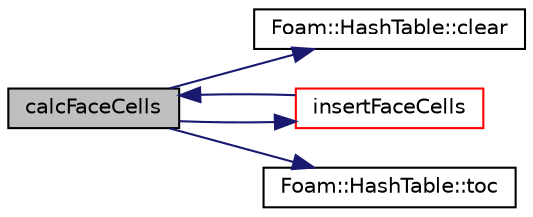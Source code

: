 digraph "calcFaceCells"
{
  bgcolor="transparent";
  edge [fontname="Helvetica",fontsize="10",labelfontname="Helvetica",labelfontsize="10"];
  node [fontname="Helvetica",fontsize="10",shape=record];
  rankdir="LR";
  Node396 [label="calcFaceCells",height=0.2,width=0.4,color="black", fillcolor="grey75", style="filled", fontcolor="black"];
  Node396 -> Node397 [color="midnightblue",fontsize="10",style="solid",fontname="Helvetica"];
  Node397 [label="Foam::HashTable::clear",height=0.2,width=0.4,color="black",URL="$a26841.html#ac8bb3912a3ce86b15842e79d0b421204",tooltip="Clear all entries from table. "];
  Node396 -> Node398 [color="midnightblue",fontsize="10",style="solid",fontname="Helvetica"];
  Node398 [label="insertFaceCells",height=0.2,width=0.4,color="red",URL="$a23469.html#ac1c792bf4a5a1b870bb79770131b78ac",tooltip="Collect cell neighbours of faces in global numbering. "];
  Node398 -> Node396 [color="midnightblue",fontsize="10",style="solid",fontname="Helvetica"];
  Node396 -> Node407 [color="midnightblue",fontsize="10",style="solid",fontname="Helvetica"];
  Node407 [label="Foam::HashTable::toc",height=0.2,width=0.4,color="black",URL="$a26841.html#a1717015c0033bc9eed654353eed0461b",tooltip="Return the table of contents. "];
}
